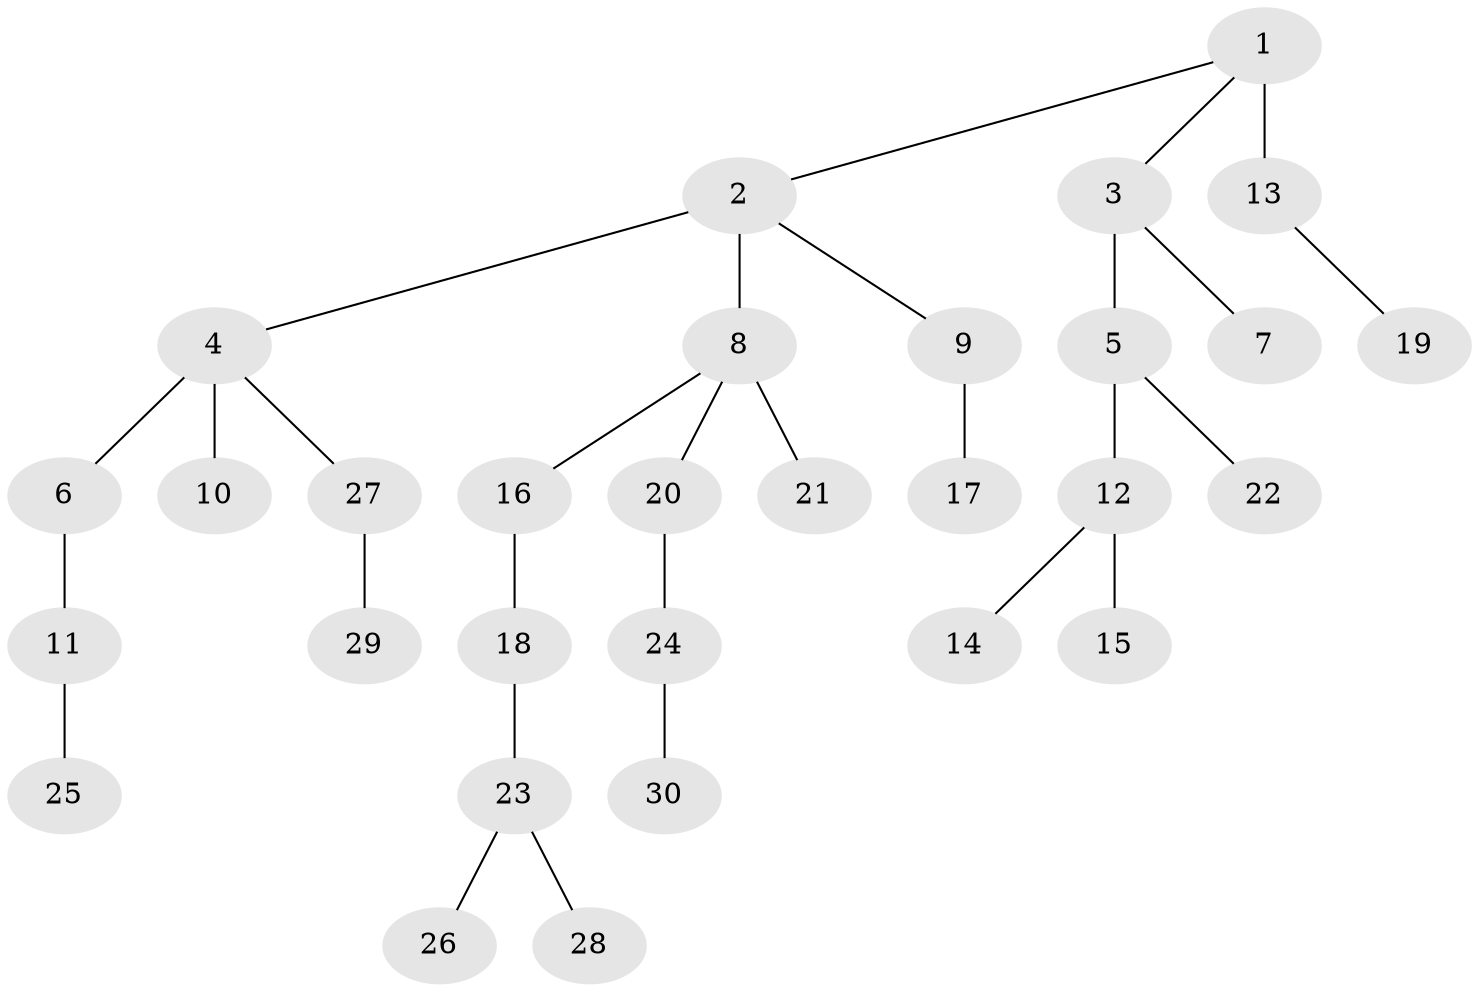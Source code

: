 // original degree distribution, {3: 0.09090909090909091, 6: 0.04040404040404041, 4: 0.06060606060606061, 5: 0.010101010101010102, 2: 0.31313131313131315, 1: 0.47474747474747475, 7: 0.010101010101010102}
// Generated by graph-tools (version 1.1) at 2025/51/03/04/25 22:51:40]
// undirected, 30 vertices, 29 edges
graph export_dot {
  node [color=gray90,style=filled];
  1;
  2;
  3;
  4;
  5;
  6;
  7;
  8;
  9;
  10;
  11;
  12;
  13;
  14;
  15;
  16;
  17;
  18;
  19;
  20;
  21;
  22;
  23;
  24;
  25;
  26;
  27;
  28;
  29;
  30;
  1 -- 2 [weight=1.0];
  1 -- 3 [weight=1.0];
  1 -- 13 [weight=3.0];
  2 -- 4 [weight=1.0];
  2 -- 8 [weight=2.0];
  2 -- 9 [weight=1.0];
  3 -- 5 [weight=2.0];
  3 -- 7 [weight=1.0];
  4 -- 6 [weight=1.0];
  4 -- 10 [weight=2.0];
  4 -- 27 [weight=1.0];
  5 -- 12 [weight=1.0];
  5 -- 22 [weight=1.0];
  6 -- 11 [weight=1.0];
  8 -- 16 [weight=1.0];
  8 -- 20 [weight=1.0];
  8 -- 21 [weight=1.0];
  9 -- 17 [weight=2.0];
  11 -- 25 [weight=1.0];
  12 -- 14 [weight=1.0];
  12 -- 15 [weight=2.0];
  13 -- 19 [weight=1.0];
  16 -- 18 [weight=1.0];
  18 -- 23 [weight=4.0];
  20 -- 24 [weight=1.0];
  23 -- 26 [weight=1.0];
  23 -- 28 [weight=1.0];
  24 -- 30 [weight=1.0];
  27 -- 29 [weight=1.0];
}
